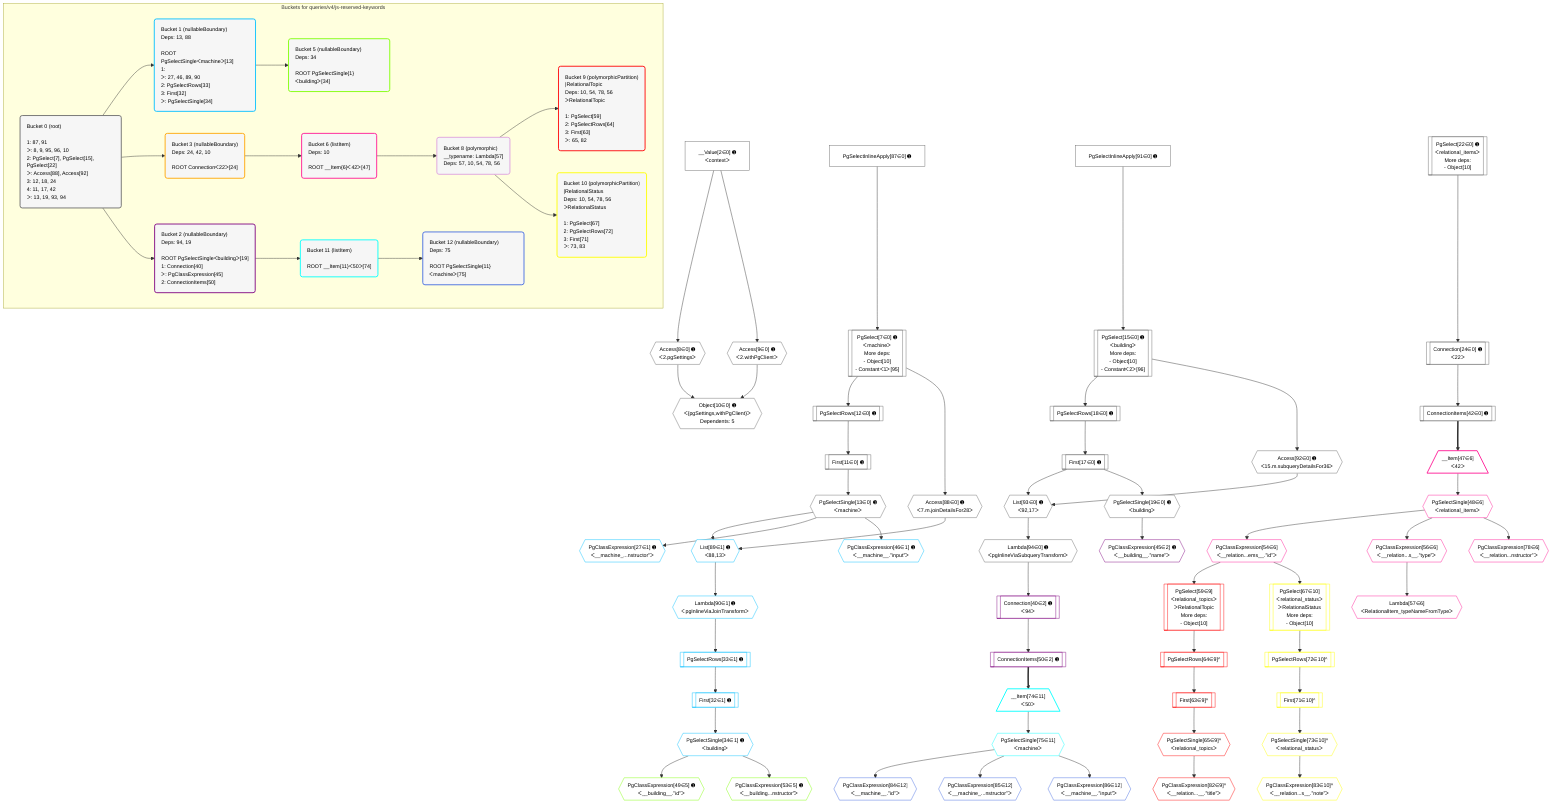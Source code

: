 %%{init: {'themeVariables': { 'fontSize': '12px'}}}%%
graph TD
    classDef path fill:#eee,stroke:#000,color:#000
    classDef plan fill:#fff,stroke-width:1px,color:#000
    classDef itemplan fill:#fff,stroke-width:2px,color:#000
    classDef unbatchedplan fill:#dff,stroke-width:1px,color:#000
    classDef sideeffectplan fill:#fcc,stroke-width:2px,color:#000
    classDef bucket fill:#f6f6f6,color:#000,stroke-width:2px,text-align:left

    subgraph "Buckets for queries/v4/js-reserved-keywords"
    Bucket0("Bucket 0 (root)<br /><br />1: 87, 91<br />ᐳ: 8, 9, 95, 96, 10<br />2: PgSelect[7], PgSelect[15], PgSelect[22]<br />ᐳ: Access[88], Access[92]<br />3: 12, 18, 24<br />4: 11, 17, 42<br />ᐳ: 13, 19, 93, 94"):::bucket
    Bucket1("Bucket 1 (nullableBoundary)<br />Deps: 13, 88<br /><br />ROOT PgSelectSingleᐸmachineᐳ[13]<br />1: <br />ᐳ: 27, 46, 89, 90<br />2: PgSelectRows[33]<br />3: First[32]<br />ᐳ: PgSelectSingle[34]"):::bucket
    Bucket2("Bucket 2 (nullableBoundary)<br />Deps: 94, 19<br /><br />ROOT PgSelectSingleᐸbuildingᐳ[19]<br />1: Connection[40]<br />ᐳ: PgClassExpression[45]<br />2: ConnectionItems[50]"):::bucket
    Bucket3("Bucket 3 (nullableBoundary)<br />Deps: 24, 42, 10<br /><br />ROOT Connectionᐸ22ᐳ[24]"):::bucket
    Bucket5("Bucket 5 (nullableBoundary)<br />Deps: 34<br /><br />ROOT PgSelectSingle{1}ᐸbuildingᐳ[34]"):::bucket
    Bucket6("Bucket 6 (listItem)<br />Deps: 10<br /><br />ROOT __Item{6}ᐸ42ᐳ[47]"):::bucket
    Bucket8("Bucket 8 (polymorphic)<br />__typename: Lambda[57]<br />Deps: 57, 10, 54, 78, 56"):::bucket
    Bucket9("Bucket 9 (polymorphicPartition)<br />|RelationalTopic<br />Deps: 10, 54, 78, 56<br />ᐳRelationalTopic<br /><br />1: PgSelect[59]<br />2: PgSelectRows[64]<br />3: First[63]<br />ᐳ: 65, 82"):::bucket
    Bucket10("Bucket 10 (polymorphicPartition)<br />|RelationalStatus<br />Deps: 10, 54, 78, 56<br />ᐳRelationalStatus<br /><br />1: PgSelect[67]<br />2: PgSelectRows[72]<br />3: First[71]<br />ᐳ: 73, 83"):::bucket
    Bucket11("Bucket 11 (listItem)<br /><br />ROOT __Item{11}ᐸ50ᐳ[74]"):::bucket
    Bucket12("Bucket 12 (nullableBoundary)<br />Deps: 75<br /><br />ROOT PgSelectSingle{11}ᐸmachineᐳ[75]"):::bucket
    end
    Bucket0 --> Bucket1 & Bucket2 & Bucket3
    Bucket1 --> Bucket5
    Bucket2 --> Bucket11
    Bucket3 --> Bucket6
    Bucket6 --> Bucket8
    Bucket8 --> Bucket9 & Bucket10
    Bucket11 --> Bucket12

    %% plan dependencies
    PgSelect7[["PgSelect[7∈0] ➊<br />ᐸmachineᐳ<br />More deps:<br />- Object[10]<br />- Constantᐸ1ᐳ[95]"]]:::plan
    PgSelectInlineApply87["PgSelectInlineApply[87∈0] ➊"]:::plan
    PgSelectInlineApply87 --> PgSelect7
    PgSelect15[["PgSelect[15∈0] ➊<br />ᐸbuildingᐳ<br />More deps:<br />- Object[10]<br />- Constantᐸ2ᐳ[96]"]]:::plan
    PgSelectInlineApply91["PgSelectInlineApply[91∈0] ➊"]:::plan
    PgSelectInlineApply91 --> PgSelect15
    Object10{{"Object[10∈0] ➊<br />ᐸ{pgSettings,withPgClient}ᐳ<br />Dependents: 5"}}:::plan
    Access8{{"Access[8∈0] ➊<br />ᐸ2.pgSettingsᐳ"}}:::plan
    Access9{{"Access[9∈0] ➊<br />ᐸ2.withPgClientᐳ"}}:::plan
    Access8 & Access9 --> Object10
    List93{{"List[93∈0] ➊<br />ᐸ92,17ᐳ"}}:::plan
    Access92{{"Access[92∈0] ➊<br />ᐸ15.m.subqueryDetailsFor36ᐳ"}}:::plan
    First17[["First[17∈0] ➊"]]:::plan
    Access92 & First17 --> List93
    __Value2["__Value[2∈0] ➊<br />ᐸcontextᐳ"]:::plan
    __Value2 --> Access8
    __Value2 --> Access9
    First11[["First[11∈0] ➊"]]:::plan
    PgSelectRows12[["PgSelectRows[12∈0] ➊"]]:::plan
    PgSelectRows12 --> First11
    PgSelect7 --> PgSelectRows12
    PgSelectSingle13{{"PgSelectSingle[13∈0] ➊<br />ᐸmachineᐳ"}}:::plan
    First11 --> PgSelectSingle13
    PgSelectRows18[["PgSelectRows[18∈0] ➊"]]:::plan
    PgSelectRows18 --> First17
    PgSelect15 --> PgSelectRows18
    PgSelectSingle19{{"PgSelectSingle[19∈0] ➊<br />ᐸbuildingᐳ"}}:::plan
    First17 --> PgSelectSingle19
    PgSelect22[["PgSelect[22∈0] ➊<br />ᐸrelational_itemsᐳ<br />More deps:<br />- Object[10]"]]:::plan
    Connection24[["Connection[24∈0] ➊<br />ᐸ22ᐳ"]]:::plan
    PgSelect22 --> Connection24
    ConnectionItems42[["ConnectionItems[42∈0] ➊"]]:::plan
    Connection24 --> ConnectionItems42
    Access88{{"Access[88∈0] ➊<br />ᐸ7.m.joinDetailsFor28ᐳ"}}:::plan
    PgSelect7 --> Access88
    PgSelect15 --> Access92
    Lambda94{{"Lambda[94∈0] ➊<br />ᐸpgInlineViaSubqueryTransformᐳ"}}:::plan
    List93 --> Lambda94
    List89{{"List[89∈1] ➊<br />ᐸ88,13ᐳ"}}:::plan
    Access88 & PgSelectSingle13 --> List89
    PgClassExpression27{{"PgClassExpression[27∈1] ➊<br />ᐸ__machine_...nstructor”ᐳ"}}:::plan
    PgSelectSingle13 --> PgClassExpression27
    First32[["First[32∈1] ➊"]]:::plan
    PgSelectRows33[["PgSelectRows[33∈1] ➊"]]:::plan
    PgSelectRows33 --> First32
    Lambda90{{"Lambda[90∈1] ➊<br />ᐸpgInlineViaJoinTransformᐳ"}}:::plan
    Lambda90 --> PgSelectRows33
    PgSelectSingle34{{"PgSelectSingle[34∈1] ➊<br />ᐸbuildingᐳ"}}:::plan
    First32 --> PgSelectSingle34
    PgClassExpression46{{"PgClassExpression[46∈1] ➊<br />ᐸ__machine__.”input”ᐳ"}}:::plan
    PgSelectSingle13 --> PgClassExpression46
    List89 --> Lambda90
    Connection40[["Connection[40∈2] ➊<br />ᐸ94ᐳ"]]:::plan
    Lambda94 --> Connection40
    PgClassExpression45{{"PgClassExpression[45∈2] ➊<br />ᐸ__building__.”name”ᐳ"}}:::plan
    PgSelectSingle19 --> PgClassExpression45
    ConnectionItems50[["ConnectionItems[50∈2] ➊"]]:::plan
    Connection40 --> ConnectionItems50
    PgClassExpression49{{"PgClassExpression[49∈5] ➊<br />ᐸ__building__.”id”ᐳ"}}:::plan
    PgSelectSingle34 --> PgClassExpression49
    PgClassExpression53{{"PgClassExpression[53∈5] ➊<br />ᐸ__building...nstructor”ᐳ"}}:::plan
    PgSelectSingle34 --> PgClassExpression53
    __Item47[/"__Item[47∈6]<br />ᐸ42ᐳ"\]:::itemplan
    ConnectionItems42 ==> __Item47
    PgSelectSingle48{{"PgSelectSingle[48∈6]<br />ᐸrelational_itemsᐳ"}}:::plan
    __Item47 --> PgSelectSingle48
    PgClassExpression54{{"PgClassExpression[54∈6]<br />ᐸ__relation...ems__.”id”ᐳ"}}:::plan
    PgSelectSingle48 --> PgClassExpression54
    PgClassExpression56{{"PgClassExpression[56∈6]<br />ᐸ__relation...s__.”type”ᐳ"}}:::plan
    PgSelectSingle48 --> PgClassExpression56
    Lambda57{{"Lambda[57∈6]<br />ᐸRelationalItem_typeNameFromTypeᐳ"}}:::plan
    PgClassExpression56 --> Lambda57
    PgClassExpression78{{"PgClassExpression[78∈6]<br />ᐸ__relation...nstructor”ᐳ"}}:::plan
    PgSelectSingle48 --> PgClassExpression78
    PgSelect59[["PgSelect[59∈9]<br />ᐸrelational_topicsᐳ<br />ᐳRelationalTopic<br />More deps:<br />- Object[10]"]]:::plan
    PgClassExpression54 --> PgSelect59
    First63[["First[63∈9]^"]]:::plan
    PgSelectRows64[["PgSelectRows[64∈9]^"]]:::plan
    PgSelectRows64 --> First63
    PgSelect59 --> PgSelectRows64
    PgSelectSingle65{{"PgSelectSingle[65∈9]^<br />ᐸrelational_topicsᐳ"}}:::plan
    First63 --> PgSelectSingle65
    PgClassExpression82{{"PgClassExpression[82∈9]^<br />ᐸ__relation...__.”title”ᐳ"}}:::plan
    PgSelectSingle65 --> PgClassExpression82
    PgSelect67[["PgSelect[67∈10]<br />ᐸrelational_statusᐳ<br />ᐳRelationalStatus<br />More deps:<br />- Object[10]"]]:::plan
    PgClassExpression54 --> PgSelect67
    First71[["First[71∈10]^"]]:::plan
    PgSelectRows72[["PgSelectRows[72∈10]^"]]:::plan
    PgSelectRows72 --> First71
    PgSelect67 --> PgSelectRows72
    PgSelectSingle73{{"PgSelectSingle[73∈10]^<br />ᐸrelational_statusᐳ"}}:::plan
    First71 --> PgSelectSingle73
    PgClassExpression83{{"PgClassExpression[83∈10]^<br />ᐸ__relation...s__.”note”ᐳ"}}:::plan
    PgSelectSingle73 --> PgClassExpression83
    __Item74[/"__Item[74∈11]<br />ᐸ50ᐳ"\]:::itemplan
    ConnectionItems50 ==> __Item74
    PgSelectSingle75{{"PgSelectSingle[75∈11]<br />ᐸmachineᐳ"}}:::plan
    __Item74 --> PgSelectSingle75
    PgClassExpression84{{"PgClassExpression[84∈12]<br />ᐸ__machine__.”id”ᐳ"}}:::plan
    PgSelectSingle75 --> PgClassExpression84
    PgClassExpression85{{"PgClassExpression[85∈12]<br />ᐸ__machine_...nstructor”ᐳ"}}:::plan
    PgSelectSingle75 --> PgClassExpression85
    PgClassExpression86{{"PgClassExpression[86∈12]<br />ᐸ__machine__.”input”ᐳ"}}:::plan
    PgSelectSingle75 --> PgClassExpression86

    %% define steps
    classDef bucket0 stroke:#696969
    class Bucket0,__Value2,PgSelect7,Access8,Access9,Object10,First11,PgSelectRows12,PgSelectSingle13,PgSelect15,First17,PgSelectRows18,PgSelectSingle19,PgSelect22,Connection24,ConnectionItems42,PgSelectInlineApply87,Access88,PgSelectInlineApply91,Access92,List93,Lambda94 bucket0
    classDef bucket1 stroke:#00bfff
    class Bucket1,PgClassExpression27,First32,PgSelectRows33,PgSelectSingle34,PgClassExpression46,List89,Lambda90 bucket1
    classDef bucket2 stroke:#7f007f
    class Bucket2,Connection40,PgClassExpression45,ConnectionItems50 bucket2
    classDef bucket3 stroke:#ffa500
    class Bucket3 bucket3
    classDef bucket5 stroke:#7fff00
    class Bucket5,PgClassExpression49,PgClassExpression53 bucket5
    classDef bucket6 stroke:#ff1493
    class Bucket6,__Item47,PgSelectSingle48,PgClassExpression54,PgClassExpression56,Lambda57,PgClassExpression78 bucket6
    classDef bucket8 stroke:#dda0dd
    class Bucket8 bucket8
    classDef bucket9 stroke:#ff0000
    class Bucket9,PgSelect59,First63,PgSelectRows64,PgSelectSingle65,PgClassExpression82 bucket9
    classDef bucket10 stroke:#ffff00
    class Bucket10,PgSelect67,First71,PgSelectRows72,PgSelectSingle73,PgClassExpression83 bucket10
    classDef bucket11 stroke:#00ffff
    class Bucket11,__Item74,PgSelectSingle75 bucket11
    classDef bucket12 stroke:#4169e1
    class Bucket12,PgClassExpression84,PgClassExpression85,PgClassExpression86 bucket12